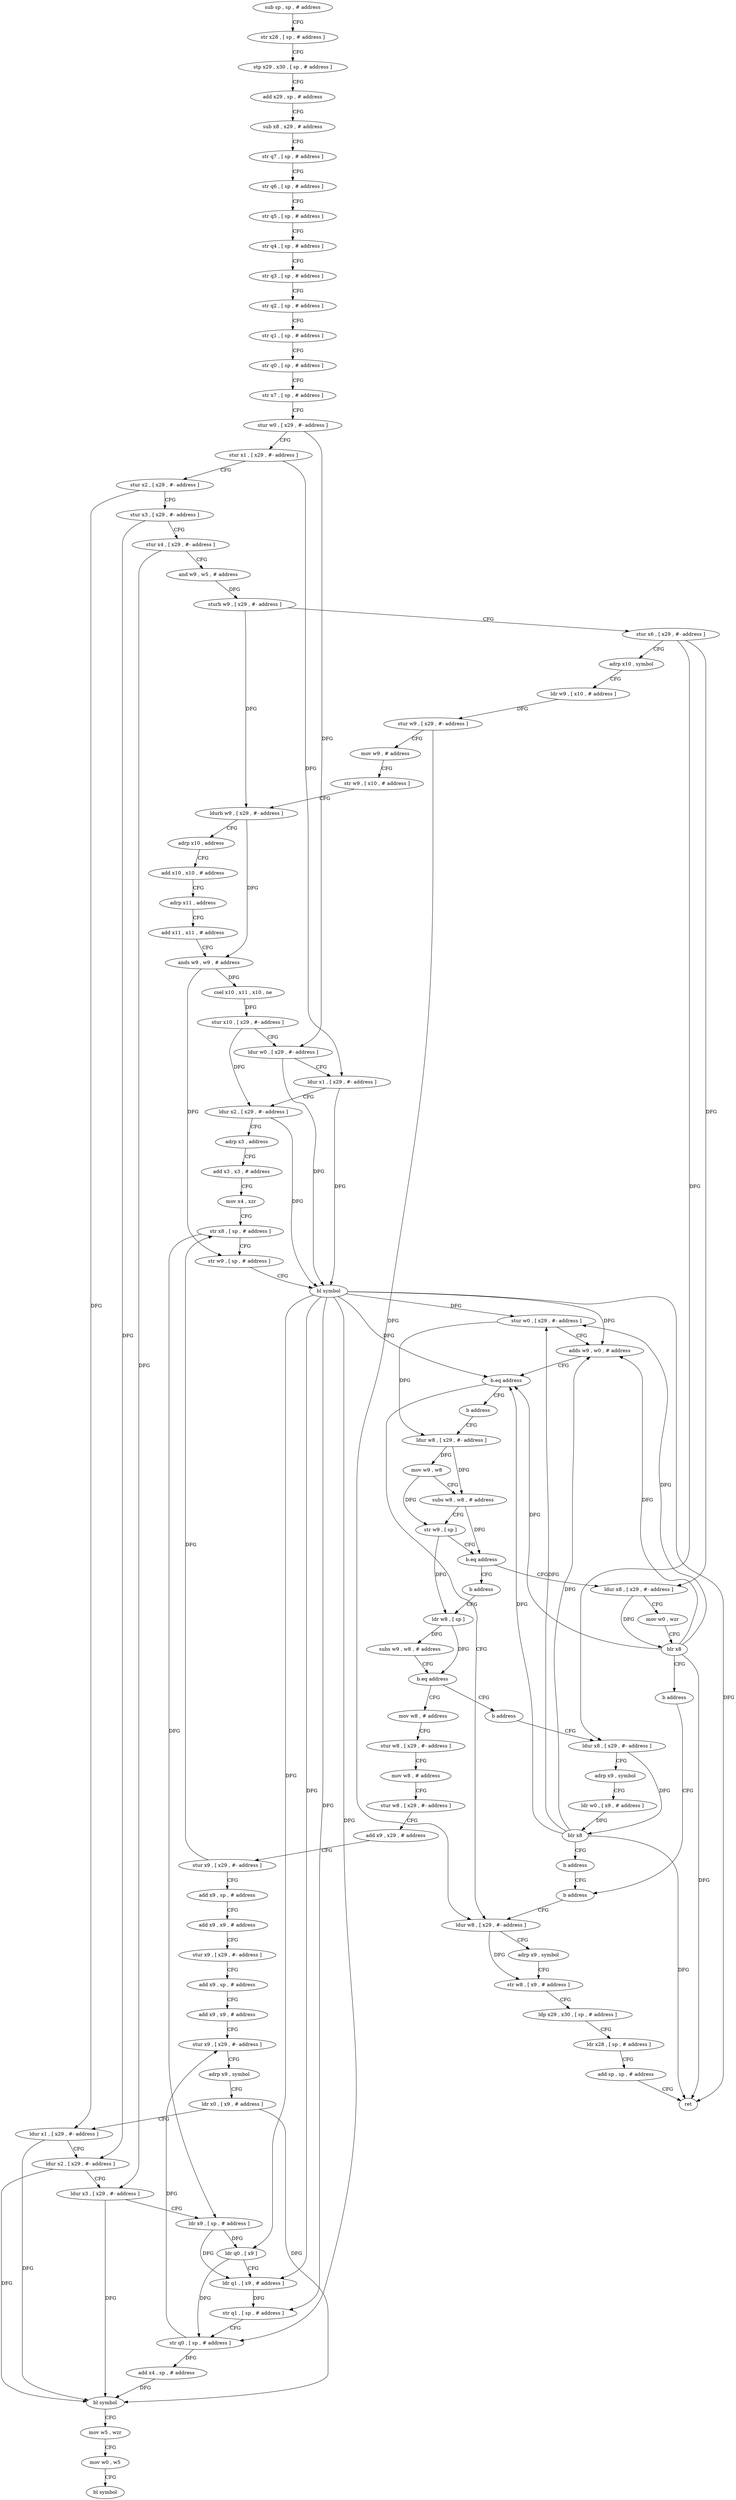 digraph "func" {
"4263328" [label = "sub sp , sp , # address" ]
"4263332" [label = "str x28 , [ sp , # address ]" ]
"4263336" [label = "stp x29 , x30 , [ sp , # address ]" ]
"4263340" [label = "add x29 , sp , # address" ]
"4263344" [label = "sub x8 , x29 , # address" ]
"4263348" [label = "str q7 , [ sp , # address ]" ]
"4263352" [label = "str q6 , [ sp , # address ]" ]
"4263356" [label = "str q5 , [ sp , # address ]" ]
"4263360" [label = "str q4 , [ sp , # address ]" ]
"4263364" [label = "str q3 , [ sp , # address ]" ]
"4263368" [label = "str q2 , [ sp , # address ]" ]
"4263372" [label = "str q1 , [ sp , # address ]" ]
"4263376" [label = "str q0 , [ sp , # address ]" ]
"4263380" [label = "str x7 , [ sp , # address ]" ]
"4263384" [label = "stur w0 , [ x29 , #- address ]" ]
"4263388" [label = "stur x1 , [ x29 , #- address ]" ]
"4263392" [label = "stur x2 , [ x29 , #- address ]" ]
"4263396" [label = "stur x3 , [ x29 , #- address ]" ]
"4263400" [label = "stur x4 , [ x29 , #- address ]" ]
"4263404" [label = "and w9 , w5 , # address" ]
"4263408" [label = "sturb w9 , [ x29 , #- address ]" ]
"4263412" [label = "stur x6 , [ x29 , #- address ]" ]
"4263416" [label = "adrp x10 , symbol" ]
"4263420" [label = "ldr w9 , [ x10 , # address ]" ]
"4263424" [label = "stur w9 , [ x29 , #- address ]" ]
"4263428" [label = "mov w9 , # address" ]
"4263432" [label = "str w9 , [ x10 , # address ]" ]
"4263436" [label = "ldurb w9 , [ x29 , #- address ]" ]
"4263440" [label = "adrp x10 , address" ]
"4263444" [label = "add x10 , x10 , # address" ]
"4263448" [label = "adrp x11 , address" ]
"4263452" [label = "add x11 , x11 , # address" ]
"4263456" [label = "ands w9 , w9 , # address" ]
"4263460" [label = "csel x10 , x11 , x10 , ne" ]
"4263464" [label = "stur x10 , [ x29 , #- address ]" ]
"4263468" [label = "ldur w0 , [ x29 , #- address ]" ]
"4263472" [label = "ldur x1 , [ x29 , #- address ]" ]
"4263476" [label = "ldur x2 , [ x29 , #- address ]" ]
"4263480" [label = "adrp x3 , address" ]
"4263484" [label = "add x3 , x3 , # address" ]
"4263488" [label = "mov x4 , xzr" ]
"4263492" [label = "str x8 , [ sp , # address ]" ]
"4263496" [label = "str w9 , [ sp , # address ]" ]
"4263500" [label = "bl symbol" ]
"4263504" [label = "stur w0 , [ x29 , #- address ]" ]
"4263508" [label = "adds w9 , w0 , # address" ]
"4263512" [label = "b.eq address" ]
"4263708" [label = "ldur w8 , [ x29 , #- address ]" ]
"4263516" [label = "b address" ]
"4263712" [label = "adrp x9 , symbol" ]
"4263716" [label = "str w8 , [ x9 , # address ]" ]
"4263720" [label = "ldp x29 , x30 , [ sp , # address ]" ]
"4263724" [label = "ldr x28 , [ sp , # address ]" ]
"4263728" [label = "add sp , sp , # address" ]
"4263732" [label = "ret" ]
"4263520" [label = "ldur w8 , [ x29 , #- address ]" ]
"4263524" [label = "mov w9 , w8" ]
"4263528" [label = "subs w8 , w8 , # address" ]
"4263532" [label = "str w9 , [ sp ]" ]
"4263536" [label = "b.eq address" ]
"4263560" [label = "ldur x8 , [ x29 , #- address ]" ]
"4263540" [label = "b address" ]
"4263564" [label = "mov w0 , wzr" ]
"4263568" [label = "blr x8" ]
"4263572" [label = "b address" ]
"4263704" [label = "b address" ]
"4263544" [label = "ldr w8 , [ sp ]" ]
"4263548" [label = "subs w9 , w8 , # address" ]
"4263552" [label = "b.eq address" ]
"4263576" [label = "mov w8 , # address" ]
"4263556" [label = "b address" ]
"4263580" [label = "stur w8 , [ x29 , #- address ]" ]
"4263584" [label = "mov w8 , # address" ]
"4263588" [label = "stur w8 , [ x29 , #- address ]" ]
"4263592" [label = "add x9 , x29 , # address" ]
"4263596" [label = "stur x9 , [ x29 , #- address ]" ]
"4263600" [label = "add x9 , sp , # address" ]
"4263604" [label = "add x9 , x9 , # address" ]
"4263608" [label = "stur x9 , [ x29 , #- address ]" ]
"4263612" [label = "add x9 , sp , # address" ]
"4263616" [label = "add x9 , x9 , # address" ]
"4263620" [label = "stur x9 , [ x29 , #- address ]" ]
"4263624" [label = "adrp x9 , symbol" ]
"4263628" [label = "ldr x0 , [ x9 , # address ]" ]
"4263632" [label = "ldur x1 , [ x29 , #- address ]" ]
"4263636" [label = "ldur x2 , [ x29 , #- address ]" ]
"4263640" [label = "ldur x3 , [ x29 , #- address ]" ]
"4263644" [label = "ldr x9 , [ sp , # address ]" ]
"4263648" [label = "ldr q0 , [ x9 ]" ]
"4263652" [label = "ldr q1 , [ x9 , # address ]" ]
"4263656" [label = "str q1 , [ sp , # address ]" ]
"4263660" [label = "str q0 , [ sp , # address ]" ]
"4263664" [label = "add x4 , sp , # address" ]
"4263668" [label = "bl symbol" ]
"4263672" [label = "mov w5 , wzr" ]
"4263676" [label = "mov w0 , w5" ]
"4263680" [label = "bl symbol" ]
"4263684" [label = "ldur x8 , [ x29 , #- address ]" ]
"4263688" [label = "adrp x9 , symbol" ]
"4263692" [label = "ldr w0 , [ x9 , # address ]" ]
"4263696" [label = "blr x8" ]
"4263700" [label = "b address" ]
"4263328" -> "4263332" [ label = "CFG" ]
"4263332" -> "4263336" [ label = "CFG" ]
"4263336" -> "4263340" [ label = "CFG" ]
"4263340" -> "4263344" [ label = "CFG" ]
"4263344" -> "4263348" [ label = "CFG" ]
"4263348" -> "4263352" [ label = "CFG" ]
"4263352" -> "4263356" [ label = "CFG" ]
"4263356" -> "4263360" [ label = "CFG" ]
"4263360" -> "4263364" [ label = "CFG" ]
"4263364" -> "4263368" [ label = "CFG" ]
"4263368" -> "4263372" [ label = "CFG" ]
"4263372" -> "4263376" [ label = "CFG" ]
"4263376" -> "4263380" [ label = "CFG" ]
"4263380" -> "4263384" [ label = "CFG" ]
"4263384" -> "4263388" [ label = "CFG" ]
"4263384" -> "4263468" [ label = "DFG" ]
"4263388" -> "4263392" [ label = "CFG" ]
"4263388" -> "4263472" [ label = "DFG" ]
"4263392" -> "4263396" [ label = "CFG" ]
"4263392" -> "4263632" [ label = "DFG" ]
"4263396" -> "4263400" [ label = "CFG" ]
"4263396" -> "4263636" [ label = "DFG" ]
"4263400" -> "4263404" [ label = "CFG" ]
"4263400" -> "4263640" [ label = "DFG" ]
"4263404" -> "4263408" [ label = "DFG" ]
"4263408" -> "4263412" [ label = "CFG" ]
"4263408" -> "4263436" [ label = "DFG" ]
"4263412" -> "4263416" [ label = "CFG" ]
"4263412" -> "4263560" [ label = "DFG" ]
"4263412" -> "4263684" [ label = "DFG" ]
"4263416" -> "4263420" [ label = "CFG" ]
"4263420" -> "4263424" [ label = "DFG" ]
"4263424" -> "4263428" [ label = "CFG" ]
"4263424" -> "4263708" [ label = "DFG" ]
"4263428" -> "4263432" [ label = "CFG" ]
"4263432" -> "4263436" [ label = "CFG" ]
"4263436" -> "4263440" [ label = "CFG" ]
"4263436" -> "4263456" [ label = "DFG" ]
"4263440" -> "4263444" [ label = "CFG" ]
"4263444" -> "4263448" [ label = "CFG" ]
"4263448" -> "4263452" [ label = "CFG" ]
"4263452" -> "4263456" [ label = "CFG" ]
"4263456" -> "4263460" [ label = "DFG" ]
"4263456" -> "4263496" [ label = "DFG" ]
"4263460" -> "4263464" [ label = "DFG" ]
"4263464" -> "4263468" [ label = "CFG" ]
"4263464" -> "4263476" [ label = "DFG" ]
"4263468" -> "4263472" [ label = "CFG" ]
"4263468" -> "4263500" [ label = "DFG" ]
"4263472" -> "4263476" [ label = "CFG" ]
"4263472" -> "4263500" [ label = "DFG" ]
"4263476" -> "4263480" [ label = "CFG" ]
"4263476" -> "4263500" [ label = "DFG" ]
"4263480" -> "4263484" [ label = "CFG" ]
"4263484" -> "4263488" [ label = "CFG" ]
"4263488" -> "4263492" [ label = "CFG" ]
"4263492" -> "4263496" [ label = "CFG" ]
"4263492" -> "4263644" [ label = "DFG" ]
"4263496" -> "4263500" [ label = "CFG" ]
"4263500" -> "4263504" [ label = "DFG" ]
"4263500" -> "4263508" [ label = "DFG" ]
"4263500" -> "4263512" [ label = "DFG" ]
"4263500" -> "4263732" [ label = "DFG" ]
"4263500" -> "4263648" [ label = "DFG" ]
"4263500" -> "4263660" [ label = "DFG" ]
"4263500" -> "4263652" [ label = "DFG" ]
"4263500" -> "4263656" [ label = "DFG" ]
"4263504" -> "4263508" [ label = "CFG" ]
"4263504" -> "4263520" [ label = "DFG" ]
"4263508" -> "4263512" [ label = "CFG" ]
"4263512" -> "4263708" [ label = "CFG" ]
"4263512" -> "4263516" [ label = "CFG" ]
"4263708" -> "4263712" [ label = "CFG" ]
"4263708" -> "4263716" [ label = "DFG" ]
"4263516" -> "4263520" [ label = "CFG" ]
"4263712" -> "4263716" [ label = "CFG" ]
"4263716" -> "4263720" [ label = "CFG" ]
"4263720" -> "4263724" [ label = "CFG" ]
"4263724" -> "4263728" [ label = "CFG" ]
"4263728" -> "4263732" [ label = "CFG" ]
"4263520" -> "4263524" [ label = "DFG" ]
"4263520" -> "4263528" [ label = "DFG" ]
"4263524" -> "4263528" [ label = "CFG" ]
"4263524" -> "4263532" [ label = "DFG" ]
"4263528" -> "4263532" [ label = "CFG" ]
"4263528" -> "4263536" [ label = "DFG" ]
"4263532" -> "4263536" [ label = "CFG" ]
"4263532" -> "4263544" [ label = "DFG" ]
"4263536" -> "4263560" [ label = "CFG" ]
"4263536" -> "4263540" [ label = "CFG" ]
"4263560" -> "4263564" [ label = "CFG" ]
"4263560" -> "4263568" [ label = "DFG" ]
"4263540" -> "4263544" [ label = "CFG" ]
"4263564" -> "4263568" [ label = "CFG" ]
"4263568" -> "4263572" [ label = "CFG" ]
"4263568" -> "4263504" [ label = "DFG" ]
"4263568" -> "4263508" [ label = "DFG" ]
"4263568" -> "4263512" [ label = "DFG" ]
"4263568" -> "4263732" [ label = "DFG" ]
"4263572" -> "4263704" [ label = "CFG" ]
"4263704" -> "4263708" [ label = "CFG" ]
"4263544" -> "4263548" [ label = "DFG" ]
"4263544" -> "4263552" [ label = "DFG" ]
"4263548" -> "4263552" [ label = "CFG" ]
"4263552" -> "4263576" [ label = "CFG" ]
"4263552" -> "4263556" [ label = "CFG" ]
"4263576" -> "4263580" [ label = "CFG" ]
"4263556" -> "4263684" [ label = "CFG" ]
"4263580" -> "4263584" [ label = "CFG" ]
"4263584" -> "4263588" [ label = "CFG" ]
"4263588" -> "4263592" [ label = "CFG" ]
"4263592" -> "4263596" [ label = "CFG" ]
"4263596" -> "4263600" [ label = "CFG" ]
"4263596" -> "4263492" [ label = "DFG" ]
"4263600" -> "4263604" [ label = "CFG" ]
"4263604" -> "4263608" [ label = "CFG" ]
"4263608" -> "4263612" [ label = "CFG" ]
"4263612" -> "4263616" [ label = "CFG" ]
"4263616" -> "4263620" [ label = "CFG" ]
"4263620" -> "4263624" [ label = "CFG" ]
"4263624" -> "4263628" [ label = "CFG" ]
"4263628" -> "4263632" [ label = "CFG" ]
"4263628" -> "4263668" [ label = "DFG" ]
"4263632" -> "4263636" [ label = "CFG" ]
"4263632" -> "4263668" [ label = "DFG" ]
"4263636" -> "4263640" [ label = "CFG" ]
"4263636" -> "4263668" [ label = "DFG" ]
"4263640" -> "4263644" [ label = "CFG" ]
"4263640" -> "4263668" [ label = "DFG" ]
"4263644" -> "4263648" [ label = "DFG" ]
"4263644" -> "4263652" [ label = "DFG" ]
"4263648" -> "4263652" [ label = "CFG" ]
"4263648" -> "4263660" [ label = "DFG" ]
"4263652" -> "4263656" [ label = "DFG" ]
"4263656" -> "4263660" [ label = "CFG" ]
"4263660" -> "4263664" [ label = "DFG" ]
"4263660" -> "4263620" [ label = "DFG" ]
"4263664" -> "4263668" [ label = "DFG" ]
"4263668" -> "4263672" [ label = "CFG" ]
"4263672" -> "4263676" [ label = "CFG" ]
"4263676" -> "4263680" [ label = "CFG" ]
"4263684" -> "4263688" [ label = "CFG" ]
"4263684" -> "4263696" [ label = "DFG" ]
"4263688" -> "4263692" [ label = "CFG" ]
"4263692" -> "4263696" [ label = "DFG" ]
"4263696" -> "4263700" [ label = "CFG" ]
"4263696" -> "4263504" [ label = "DFG" ]
"4263696" -> "4263508" [ label = "DFG" ]
"4263696" -> "4263512" [ label = "DFG" ]
"4263696" -> "4263732" [ label = "DFG" ]
"4263700" -> "4263704" [ label = "CFG" ]
}

